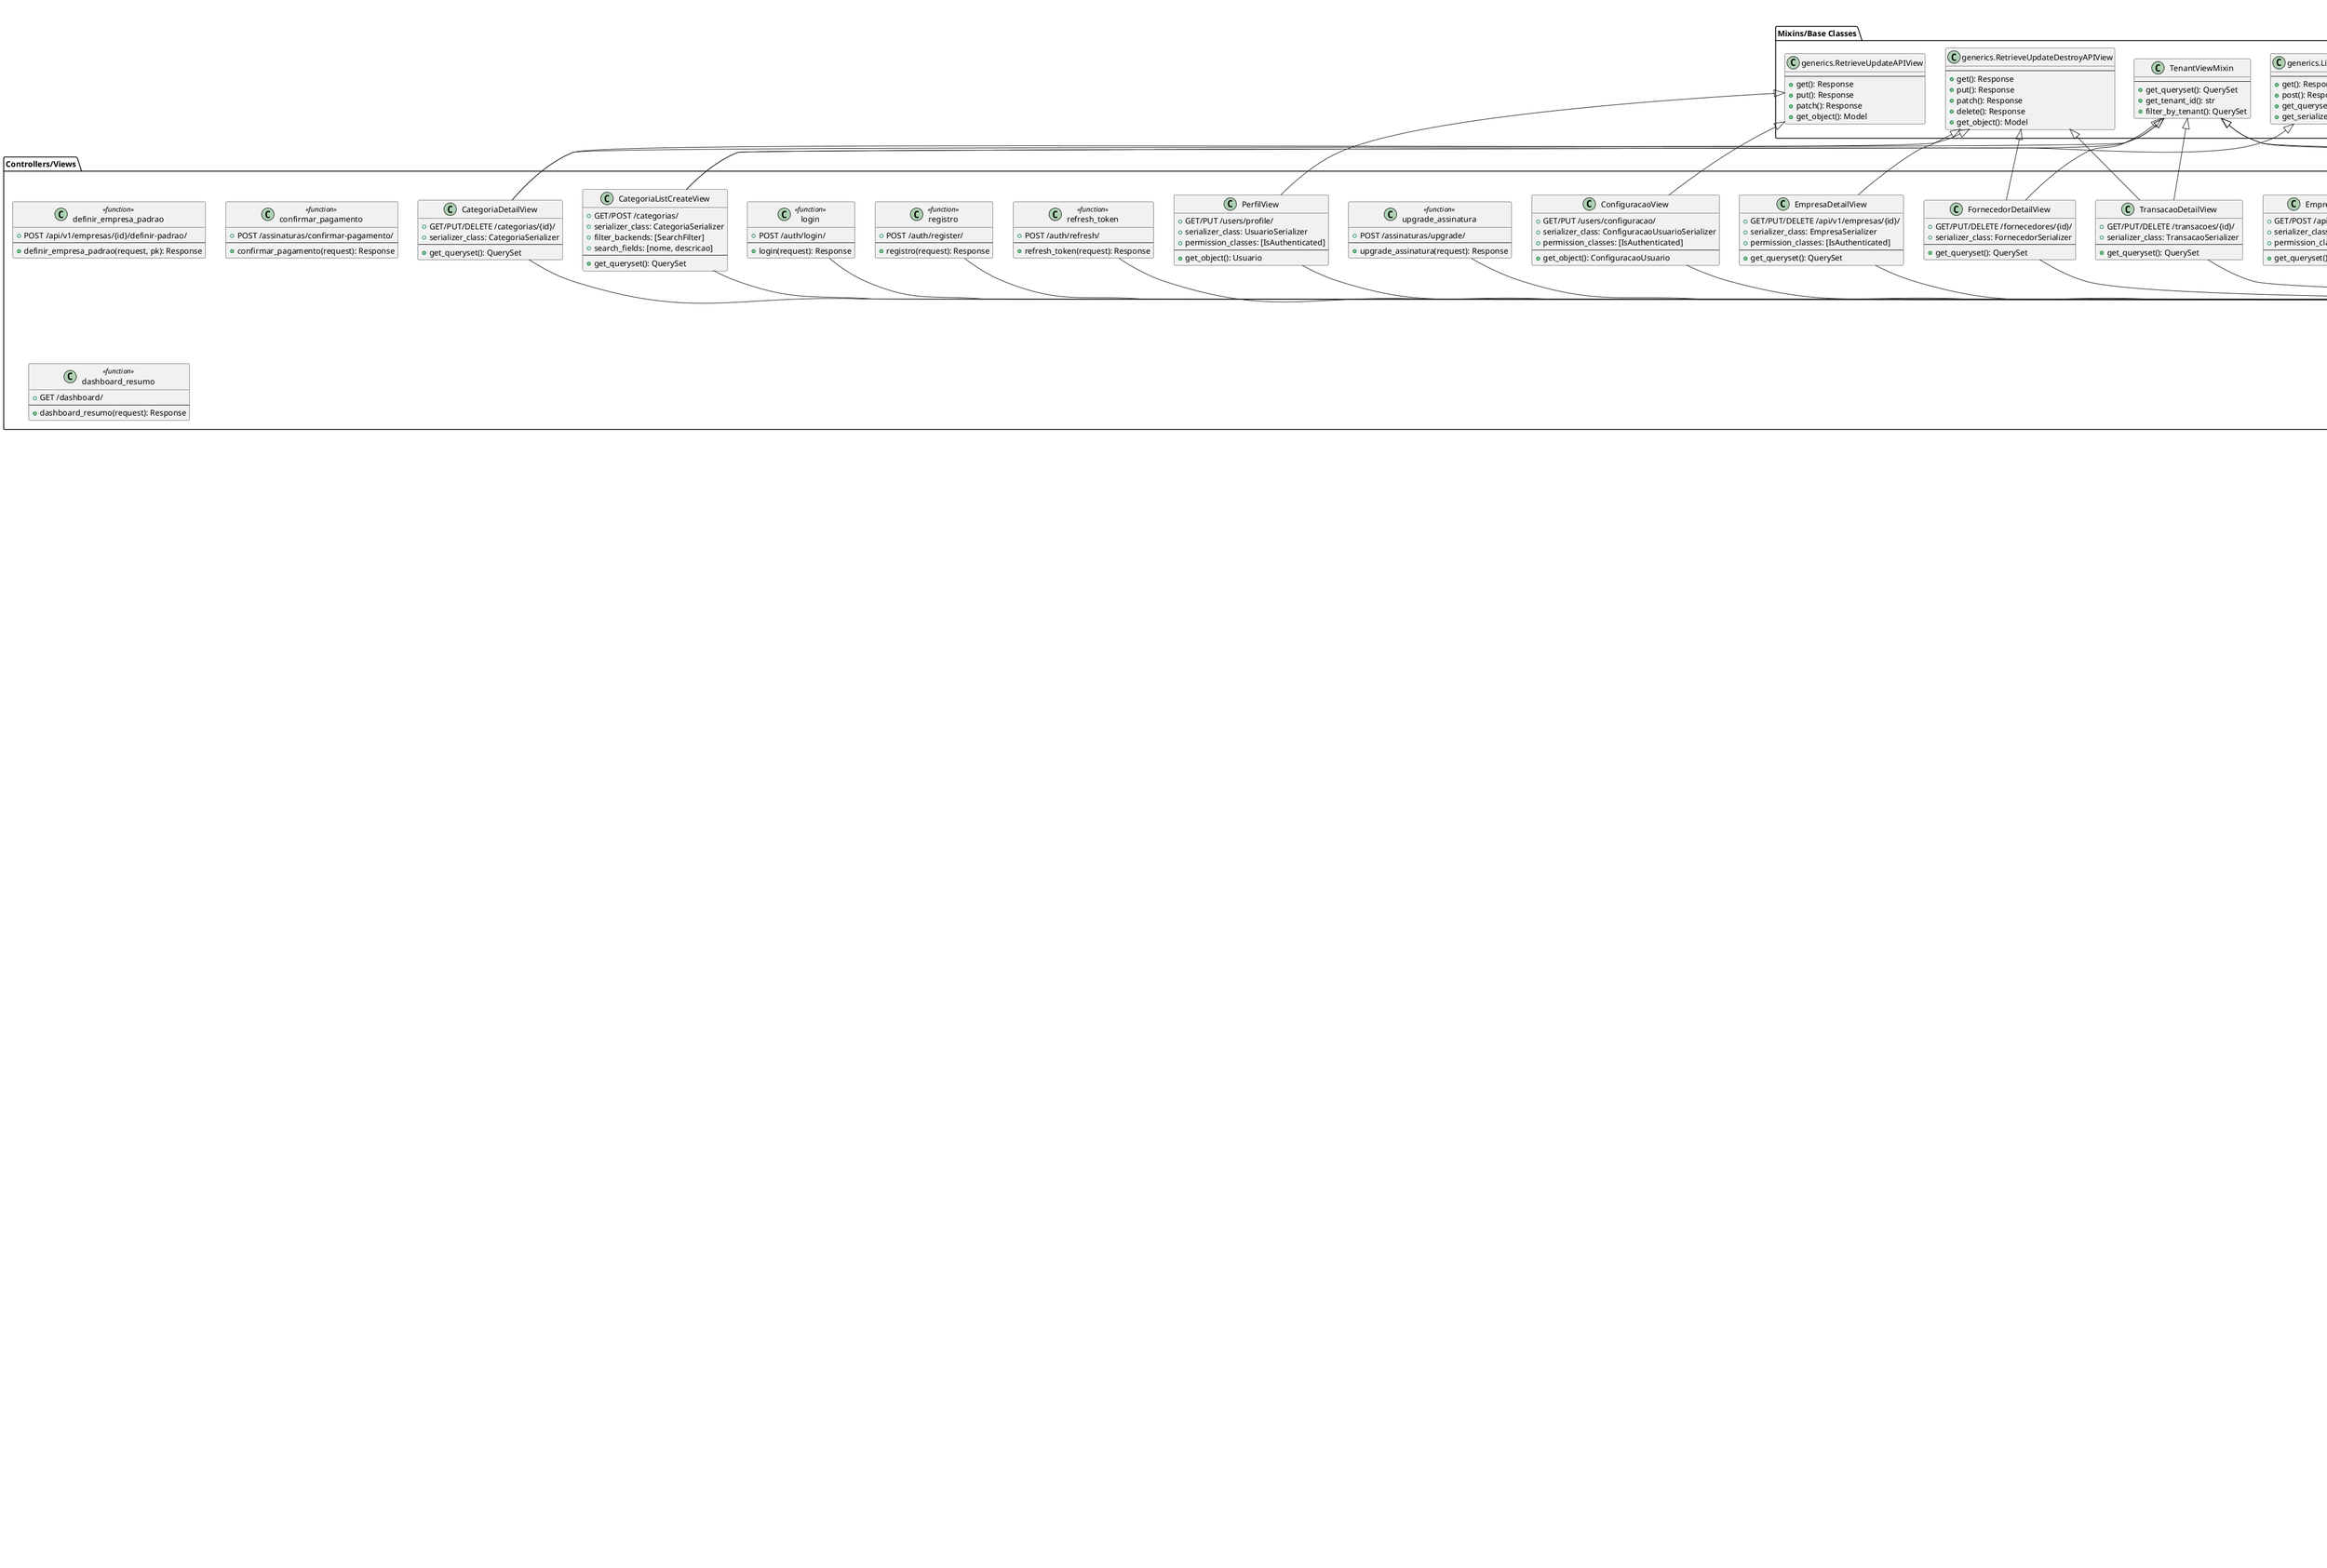 @startuml complete_architecture
!define DIRECTION left to right direction
title Arquitetura Completa - API Gestão Financeira

package "Controllers/Views" {
  
  class "registro" <<function>> {
    +POST /auth/register/
    --
    +registro(request): Response
  }
  
  class "login" <<function>> {
    +POST /auth/login/
    --
    +login(request): Response
  }
  
  class "refresh_token" <<function>> {
    +POST /auth/refresh/
    --
    +refresh_token(request): Response
  }
  
  class PerfilView {
    +GET/PUT /users/profile/
    +serializer_class: UsuarioSerializer
    +permission_classes: [IsAuthenticated]
    --
    +get_object(): Usuario
  }
  
  class ConfiguracaoView {
    +GET/PUT /users/configuracao/
    +serializer_class: ConfiguracaoUsuarioSerializer
    +permission_classes: [IsAuthenticated]
    --
    +get_object(): ConfiguracaoUsuario
  }
  
  class TransacaoListCreateView {
    +GET/POST /transacoes/
    +serializer_class: TransacaoSerializer
    +filter_backends: [DjangoFilterBackend, SearchFilter, OrderingFilter]
    +filterset_fields: [tipo_transacao, status, categoria, data_transacao]
    +search_fields: [descricao, observacoes, numero_documento]
    +ordering_fields: [data_transacao, valor, criado_em]
    --
    +get_queryset(): QuerySet
  }
  
  class TransacaoDetailView {
    +GET/PUT/DELETE /transacoes/{id}/
    +serializer_class: TransacaoSerializer
    --
    +get_queryset(): QuerySet
  }
  
  class CategoriaListCreateView {
    +GET/POST /categorias/
    +serializer_class: CategoriaSerializer
    +filter_backends: [SearchFilter]
    +search_fields: [nome, descricao]
    --
    +get_queryset(): QuerySet
  }
  
  class CategoriaDetailView {
    +GET/PUT/DELETE /categorias/{id}/
    +serializer_class: CategoriaSerializer
    --
    +get_queryset(): QuerySet
  }
  
  class FornecedorListCreateView {
    +GET/POST /fornecedores/
    +serializer_class: FornecedorSerializer
    +filter_backends: [SearchFilter]
    +search_fields: [razao_social, nome_fantasia, cnpj]
    --
    +get_queryset(): QuerySet
  }
  
  class FornecedorDetailView {
    +GET/PUT/DELETE /fornecedores/{id}/
    +serializer_class: FornecedorSerializer
    --
    +get_queryset(): QuerySet
  }
  
  class EmpresaListCreateView {
    +GET/POST /api/v1/empresas/
    +serializer_class: EmpresaSerializer
    +permission_classes: [IsAuthenticated]
    --
    +get_queryset(): QuerySet
  }
  
  class EmpresaDetailView {
    +GET/PUT/DELETE /api/v1/empresas/{id}/
    +serializer_class: EmpresaSerializer
    +permission_classes: [IsAuthenticated]
    --
    +get_queryset(): QuerySet
  }
  
  class "definir_empresa_padrao" <<function>> {
    +POST /api/v1/empresas/{id}/definir-padrao/
    --
    +definir_empresa_padrao(request, pk): Response
  }
  
  class PlanoListView {
    +GET /planos/
    +queryset: Plano.objects.filter(ativo=True)
    +serializer_class: PlanoSerializer
    +permission_classes: [AllowAny]
  }
  
  class AssinaturaAtualView {
    +GET /assinaturas/atual/
    +serializer_class: AssinaturaSerializer
    +permission_classes: [IsAuthenticated]
    --
    +get_object(): Assinatura
  }
  
  class "upgrade_assinatura" <<function>> {
    +POST /assinaturas/upgrade/
    --
    +upgrade_assinatura(request): Response
  }
  
  class "confirmar_pagamento" <<function>> {
    +POST /assinaturas/confirmar-pagamento/
    --
    +confirmar_pagamento(request): Response
  }
  
  class "dashboard_resumo" <<function>> {
    +GET /dashboard/
    --
    +dashboard_resumo(request): Response
  }
  
  class "upload_nota_fiscal" <<function>> {
    +POST /invoices/upload/
    --
    +upload_nota_fiscal(request): Response
  }
  
  class NotaFiscalStatusView {
    +GET /invoices/{id}/status/
    +serializer_class: NotaFiscalStatusSerializer
    +permission_classes: [IsAuthenticated]
    --
    +get_queryset(): QuerySet
  }
  
  class NotaFiscalListView {
    +GET /invoices/
    +serializer_class: NotaFiscalSerializer
    +permission_classes: [IsAuthenticated]
    --
    +get_queryset(): QuerySet
  }
}

package "Serializers" {
  
  class UsuarioRegistroSerializer {
    +senha: CharField(write_only=True)
    +senha_confirmacao: CharField(write_only=True)
    +fields: [nome, email, senha, senha_confirmacao]
    --
    +validate(attrs): dict
    +create(validated_data): Usuario
  }
  
  class UsuarioLoginSerializer {
    +email: EmailField()
    +senha: CharField()
    +application_id: CharField(required=True)
    --
    +validate(attrs): dict
  }
  
  class UsuarioSerializer {
    +fields: [id, nome, email, criado_em, atualizado_em]
    +read_only_fields: [id, criado_em, atualizado_em]
  }
  
  class ConfiguracaoUsuarioSerializer {
    +fields: [tema, moeda, formato_data, fuso_horario, notificacoes_email, notificacoes_push, backup_automatico]
  }
  
  class TransacaoSerializer {
    +categoria_nome: CharField(source=categoria.nome, read_only=True)
    +fornecedor_nome: CharField(source=fornecedor.razao_social, read_only=True)
    +valor_formatado: CharField(read_only=True)
    +fields: [id, descricao, valor, valor_formatado, data_transacao, tipo_transacao, status, observacoes, numero_documento, forma_pagamento, recorrente, categoria, categoria_nome, fornecedor, fornecedor_nome, criado_em, atualizado_em]
    --
    +create(validated_data): Transacao
    +validate(attrs): dict
    +validate_descricao(value): str
    +validate_observacoes(value): str
    +validate_numero_documento(value): str
  }
  
  class CategoriaSerializer {
    +fields: [id, nome, descricao, cor, icone, tipo_transacao, ativa, categoria_padrao]
    +read_only_fields: [id]
    --
    +create(validated_data): Categoria
  }
  
  class FornecedorSerializer {
    +total_transacoes: SerializerMethodField()
    +fields: [id, cnpj, razao_social, nome_fantasia, email, telefone, endereco, criado_automaticamente, ativo, total_transacoes]
    +read_only_fields: [id, criado_automaticamente, total_transacoes]
    --
    +get_total_transacoes(obj): int
    +validate_cnpj(value): str
    +validate_razao_social(value): str
    +validate_nome_fantasia(value): str
    +validate_endereco(value): str
  }
  
  class EmpresaSerializer {
    +fields: [id, cnpj, razao_social, nome_fantasia, tipo_empresa, ativa, empresa_padrao, criado_em, atualizado_em]
    +read_only_fields: [id, criado_em, atualizado_em]
    --
    +validate_cnpj(value): str
    +validate_razao_social(value): str
    +validate_nome_fantasia(value): str
    +create(validated_data): Empresa
  }
  
  class PlanoSerializer {
    +eh_gratuito: BooleanField(read_only=True)
    +fields: [id, nome, descricao, preco, eh_gratuito, limite_transacoes, limite_empresas, permite_relatorios, permite_exportacao, permite_notas_fiscais]
  }
  
  class AssinaturaSerializer {
    +plano: PlanoSerializer(read_only=True)
    +pode_criar_transacao: BooleanField(read_only=True)
    +pode_criar_empresa: BooleanField(read_only=True)
    +fields: [id, plano, status, data_inicio, data_fim, valor_pago, pode_criar_transacao, pode_criar_empresa, criado_em, atualizado_em]
    +read_only_fields: [id, data_inicio, data_fim, valor_pago, criado_em, atualizado_em]
  }
  
  class UpgradeAssinaturaSerializer {
    +plano_id: IntegerField()
    --
    +validate_plano_id(value): int
  }
  
  class NotaFiscalUploadSerializer {
    +file: FileField(write_only=True)
    +empresa_id: IntegerField(write_only=True)
    +fields: [file, empresa_id]
    --
    +validate_file(value): File
    +validate_empresa_id(value): int
    +create(validated_data): NotaFiscal
  }
  
  class NotaFiscalSerializer {
    +fornecedor: FornecedorSerializer(read_only=True)
    +fields: [id, arquivo_original, tipo_arquivo, status, chave_acesso, cnpj_emissor, razao_social_emissor, valor_total, data_emissao, fornecedor, transacao, erro_processamento, criado_em, processado_em]
    +read_only_fields: [id, chave_acesso, cnpj_emissor, razao_social_emissor, valor_total, data_emissao, dados_extraidos, criado_em, processado_em]
  }
  
  class NotaFiscalStatusSerializer {
    +fields: [id, status, dados_extraidos, transacao, erro_processamento, processado_em]
  }
}

package "Models" {
  
  class Usuario {
    +id: int
    +nome: CharField(255)
    +email: EmailField(unique=True)
    +ativo: BooleanField(default=True)
    +criado_em: DateTimeField(auto_now_add=True)
    +atualizado_em: DateTimeField(auto_now=True)
    +username: CharField (inherited)
    +password: CharField (inherited)
    --
    +__str__(): str
    +save(): void
  }
  
  class ConfiguracaoUsuario {
    +id: int
    +tema: CharField(10, choices=TEMA_CHOICES)
    +moeda: CharField(3, default='BRL')
    +formato_data: CharField(10, choices=FORMATO_DATA_CHOICES)
    +fuso_horario: CharField(50, default='America/Sao_Paulo')
    +notificacoes_email: BooleanField(default=True)
    +notificacoes_push: BooleanField(default=True)
    +backup_automatico: BooleanField(default=False)
    +criado_em: DateTimeField(auto_now_add=True)
    +atualizado_em: DateTimeField(auto_now=True)
  }
  
  class Empresa {
    +id: int
    +cnpj: CharField(18)
    +razao_social: CharField(255)
    +nome_fantasia: CharField(255, blank=True)
    +tipo_empresa: CharField(10, choices=TIPO_EMPRESA_CHOICES)
    +ativa: BooleanField(default=True)
    +empresa_padrao: BooleanField(default=False)
    +criado_em: DateTimeField(auto_now_add=True)
    +atualizado_em: DateTimeField(auto_now=True)
    --
    +__str__(): str
    +save(): void
  }
  
  class Transacao {
    +id: int
    +descricao: CharField(255)
    +valor: DecimalField(12, 2)
    +data_transacao: DateField()
    +tipo_transacao: CharField(10, choices=TIPO_TRANSACAO_CHOICES)
    +status: CharField(10, choices=STATUS_CHOICES)
    +observacoes: TextField(blank=True)
    +numero_documento: CharField(100, blank=True)
    +forma_pagamento: CharField(20, choices=FORMA_PAGAMENTO_CHOICES)
    +recorrente: BooleanField(default=False)
    +criado_em: DateTimeField(auto_now_add=True)
    +atualizado_em: DateTimeField(auto_now=True)
    +tenant_id: CharField (from TenantMixin)
    --
    +__str__(): str
    +valor_formatado(): str
  }
  
  class Categoria {
    +id: int
    +nome: CharField(100)
    +descricao: TextField(blank=True)
    +cor: CharField(7, blank=True)
    +icone: CharField(50, blank=True)
    +tipo_transacao: CharField(10, choices=TIPO_TRANSACAO_CHOICES)
    +ativa: BooleanField(default=True)
    +categoria_padrao: BooleanField(default=False)
    +criado_em: DateTimeField(auto_now_add=True)
    +tenant_id: CharField (from TenantMixin)
    --
    +__str__(): str
  }
  
  class Fornecedor {
    +id: int
    +cnpj: CharField(18)
    +razao_social: CharField(255)
    +nome_fantasia: CharField(255, blank=True)
    +email: EmailField(blank=True)
    +telefone: CharField(20, blank=True)
    +endereco: TextField(blank=True)
    +criado_automaticamente: BooleanField(default=False)
    +ativo: BooleanField(default=True)
    +criado_em: DateTimeField(auto_now_add=True)
    +atualizado_em: DateTimeField(auto_now=True)
    +tenant_id: CharField (from TenantMixin)
    --
    +__str__(): str
  }
  
  class Plano {
    +id: int
    +nome: CharField(50, unique=True)
    +descricao: TextField(blank=True)
    +preco: DecimalField(10, 2)
    +limite_transacoes: IntegerField(null=True, blank=True)
    +limite_empresas: IntegerField(default=1)
    +permite_relatorios: BooleanField(default=False)
    +permite_exportacao: BooleanField(default=False)
    +permite_notas_fiscais: BooleanField(default=False)
    +ativo: BooleanField(default=True)
    +criado_em: DateTimeField(auto_now_add=True)
    --
    +__str__(): str
    +eh_gratuito(): bool
  }
  
  class Assinatura {
    +id: int
    +status: CharField(15, choices=STATUS_CHOICES)
    +data_inicio: DateField()
    +data_fim: DateField(null=True, blank=True)
    +valor_pago: DecimalField(10, 2, null=True)
    +gateway_pagamento: CharField(50, blank=True)
    +id_transacao_gateway: CharField(255, blank=True)
    +criado_em: DateTimeField(auto_now_add=True)
    +atualizado_em: DateTimeField(auto_now=True)
    --
    +__str__(): str
    +pode_criar_transacao(): bool
    +pode_criar_empresa(): bool
  }
  
  class NotaFiscal {
    +id: int
    +arquivo_original: CharField(255)
    +caminho_arquivo: FileField(upload_to='notas_fiscais/%Y/%m/')
    +tipo_arquivo: CharField(5, choices=TIPO_ARQUIVO_CHOICES)
    +status: CharField(15, choices=STATUS_CHOICES)
    +chave_acesso: CharField(44, unique=True, null=True)
    +cnpj_emissor: CharField(18, blank=True)
    +razao_social_emissor: CharField(255, blank=True)
    +valor_total: DecimalField(12, 2, null=True)
    +data_emissao: DateField(null=True)
    +dados_extraidos: JSONField(null=True)
    +erro_processamento: TextField(blank=True)
    +criado_em: DateTimeField(auto_now_add=True)
    +processado_em: DateTimeField(null=True)
    --
    +__str__(): str
  }
  
  class TenantMixin {
    +tenant_id: CharField
    --
    +get_queryset(): QuerySet
    +save(): void
  }
}

package "Mixins/Base Classes" {
  
  class TenantViewMixin {
    --
    +get_queryset(): QuerySet
    +get_tenant_id(): str
    +filter_by_tenant(): QuerySet
  }
  
  class "generics.ListCreateAPIView" as ListCreateAPIView {
    --
    +get(): Response
    +post(): Response
    +get_queryset(): QuerySet
    +get_serializer(): Serializer
  }
  
  class "generics.RetrieveUpdateDestroyAPIView" as RetrieveUpdateDestroyAPIView {
    --
    +get(): Response
    +put(): Response
    +patch(): Response
    +delete(): Response
    +get_object(): Model
  }
  
  class "generics.RetrieveUpdateAPIView" as RetrieveUpdateAPIView {
    --
    +get(): Response
    +put(): Response
    +patch(): Response
    +get_object(): Model
  }
  
  class "generics.ListAPIView" as ListAPIView {
    --
    +get(): Response
    +get_queryset(): QuerySet
  }
  
  class "generics.RetrieveAPIView" as RetrieveAPIView {
    --
    +get(): Response
    +get_object(): Model
  }
}

' Relacionamentos Controllers -> Serializers
registro --> UsuarioRegistroSerializer
login --> UsuarioLoginSerializer
refresh_token --> UsuarioSerializer
PerfilView --> UsuarioSerializer
ConfiguracaoView --> ConfiguracaoUsuarioSerializer
TransacaoListCreateView --> TransacaoSerializer
TransacaoDetailView --> TransacaoSerializer
CategoriaListCreateView --> CategoriaSerializer
CategoriaDetailView --> CategoriaSerializer
FornecedorListCreateView --> FornecedorSerializer
FornecedorDetailView --> FornecedorSerializer
EmpresaListCreateView --> EmpresaSerializer
EmpresaDetailView --> EmpresaSerializer
PlanoListView --> PlanoSerializer
AssinaturaAtualView --> AssinaturaSerializer
upgrade_assinatura --> UpgradeAssinaturaSerializer
upload_nota_fiscal --> NotaFiscalUploadSerializer
NotaFiscalStatusView --> NotaFiscalStatusSerializer
NotaFiscalListView --> NotaFiscalSerializer

' Relacionamentos Serializers -> Models
UsuarioRegistroSerializer --> Usuario
UsuarioLoginSerializer --> Usuario
UsuarioSerializer --> Usuario
ConfiguracaoUsuarioSerializer --> ConfiguracaoUsuario
TransacaoSerializer --> Transacao
CategoriaSerializer --> Categoria
FornecedorSerializer --> Fornecedor
EmpresaSerializer --> Empresa
PlanoSerializer --> Plano
AssinaturaSerializer --> Assinatura
UpgradeAssinaturaSerializer --> Plano
NotaFiscalUploadSerializer --> NotaFiscal
NotaFiscalSerializer --> NotaFiscal
NotaFiscalStatusSerializer --> NotaFiscal

' Herança Views
TenantViewMixin <|-- TransacaoListCreateView
TenantViewMixin <|-- TransacaoDetailView
TenantViewMixin <|-- CategoriaListCreateView
TenantViewMixin <|-- CategoriaDetailView
TenantViewMixin <|-- FornecedorListCreateView
TenantViewMixin <|-- FornecedorDetailView

ListCreateAPIView <|-- TransacaoListCreateView
ListCreateAPIView <|-- CategoriaListCreateView
ListCreateAPIView <|-- FornecedorListCreateView
ListCreateAPIView <|-- EmpresaListCreateView

RetrieveUpdateDestroyAPIView <|-- TransacaoDetailView
RetrieveUpdateDestroyAPIView <|-- CategoriaDetailView
RetrieveUpdateDestroyAPIView <|-- FornecedorDetailView
RetrieveUpdateDestroyAPIView <|-- EmpresaDetailView

RetrieveUpdateAPIView <|-- PerfilView
RetrieveUpdateAPIView <|-- ConfiguracaoView

ListAPIView <|-- PlanoListView
ListAPIView <|-- NotaFiscalListView

RetrieveAPIView <|-- AssinaturaAtualView
RetrieveAPIView <|-- NotaFiscalStatusView

' Herança Models
TenantMixin <|-- Transacao
TenantMixin <|-- Categoria
TenantMixin <|-- Fornecedor

' Relacionamentos entre Models
Usuario ||--|| ConfiguracaoUsuario : configuracao
Usuario ||--o{ Empresa : empresas
Usuario ||--|| Assinatura : assinatura
Empresa ||--o{ Transacao : transacoes
Empresa ||--o{ Categoria : categorias
Empresa ||--o{ Fornecedor : fornecedores
Empresa ||--o{ NotaFiscal : notas_fiscais
Categoria ||--o{ Transacao : categoria
Fornecedor ||--o{ Transacao : fornecedor
Fornecedor ||--o{ NotaFiscal : notas_fiscais
Transacao ||--o| NotaFiscal : nota_fiscal
Plano ||--o{ Assinatura : assinaturas

@enduml